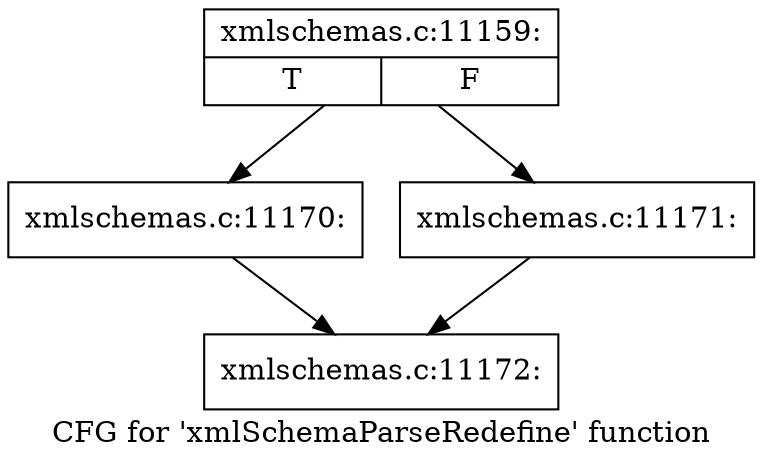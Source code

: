 digraph "CFG for 'xmlSchemaParseRedefine' function" {
	label="CFG for 'xmlSchemaParseRedefine' function";

	Node0x4d853e0 [shape=record,label="{xmlschemas.c:11159:|{<s0>T|<s1>F}}"];
	Node0x4d853e0 -> Node0x4d88f00;
	Node0x4d853e0 -> Node0x4d88f50;
	Node0x4d88f00 [shape=record,label="{xmlschemas.c:11170:}"];
	Node0x4d88f00 -> Node0x4d87f80;
	Node0x4d88f50 [shape=record,label="{xmlschemas.c:11171:}"];
	Node0x4d88f50 -> Node0x4d87f80;
	Node0x4d87f80 [shape=record,label="{xmlschemas.c:11172:}"];
}
